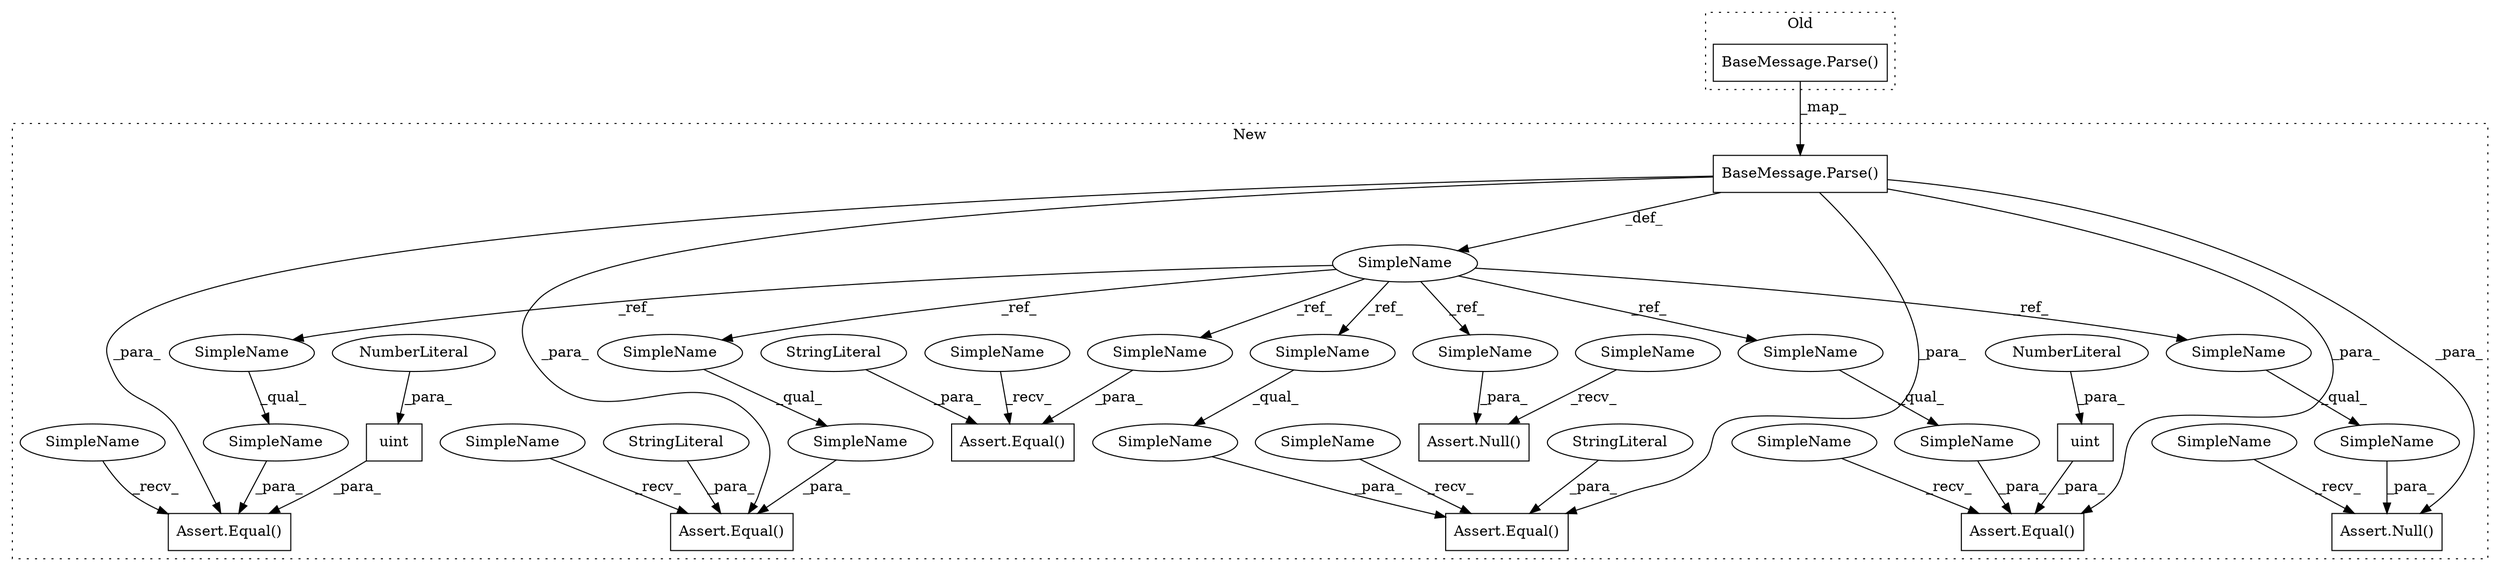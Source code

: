 digraph G {
subgraph cluster0 {
1 [label="BaseMessage.Parse()" a="32" s="8469,8498" l="6,1" shape="box"];
label = "Old";
style="dotted";
}
subgraph cluster1 {
2 [label="BaseMessage.Parse()" a="32" s="11061,11120" l="36,1" shape="box"];
3 [label="SimpleName" a="42" s="11029" l="17" shape="ellipse"];
4 [label="SimpleName" a="42" s="11546" l="34" shape="ellipse"];
5 [label="SimpleName" a="42" s="11492" l="27" shape="ellipse"];
6 [label="Assert.Equal()" a="32" s="11474,11519" l="6,1" shape="box"];
7 [label="SimpleName" a="42" s="11428" l="24" shape="ellipse"];
8 [label="Assert.Equal()" a="32" s="11408,11452" l="6,1" shape="box"];
9 [label="SimpleName" a="42" s="11281" l="29" shape="ellipse"];
10 [label="Assert.Equal()" a="32" s="11236,11310" l="6,1" shape="box"];
11 [label="SimpleName" a="42" s="11354" l="32" shape="ellipse"];
12 [label="Assert.Equal()" a="32" s="11332,11386" l="6,1" shape="box"];
13 [label="Assert.Null()" a="32" s="11155,11177" l="5,38" shape="box"];
14 [label="uint" a="11" s="11414" l="6" shape="box"];
15 [label="NumberLiteral" a="34" s="11420" l="6" shape="ellipse"];
16 [label="uint" a="11" s="11480" l="6" shape="box"];
17 [label="NumberLiteral" a="34" s="11486" l="4" shape="ellipse"];
18 [label="StringLiteral" a="45" s="11338" l="14" shape="ellipse"];
19 [label="StringLiteral" a="45" s="11242" l="37" shape="ellipse"];
20 [label="Assert.Null()" a="32" s="11541,11580" l="5,1" shape="box"];
21 [label="Assert.Equal()" a="32" s="11602,11630" l="6,30" shape="box"];
22 [label="StringLiteral" a="45" s="11608" l="3" shape="ellipse"];
23 [label="SimpleName" a="42" s="11595" l="6" shape="ellipse"];
24 [label="SimpleName" a="42" s="11534" l="6" shape="ellipse"];
25 [label="SimpleName" a="42" s="11148" l="6" shape="ellipse"];
26 [label="SimpleName" a="42" s="11401" l="6" shape="ellipse"];
27 [label="SimpleName" a="42" s="11229" l="6" shape="ellipse"];
28 [label="SimpleName" a="42" s="11325" l="6" shape="ellipse"];
29 [label="SimpleName" a="42" s="11467" l="6" shape="ellipse"];
30 [label="SimpleName" a="42" s="11160" l="17" shape="ellipse"];
31 [label="SimpleName" a="42" s="11281" l="17" shape="ellipse"];
32 [label="SimpleName" a="42" s="11354" l="17" shape="ellipse"];
33 [label="SimpleName" a="42" s="11428" l="17" shape="ellipse"];
34 [label="SimpleName" a="42" s="11492" l="17" shape="ellipse"];
35 [label="SimpleName" a="42" s="11613" l="17" shape="ellipse"];
36 [label="SimpleName" a="42" s="11546" l="17" shape="ellipse"];
label = "New";
style="dotted";
}
1 -> 2 [label="_map_"];
2 -> 3 [label="_def_"];
2 -> 20 [label="_para_"];
2 -> 6 [label="_para_"];
2 -> 10 [label="_para_"];
2 -> 12 [label="_para_"];
2 -> 8 [label="_para_"];
3 -> 30 [label="_ref_"];
3 -> 33 [label="_ref_"];
3 -> 34 [label="_ref_"];
3 -> 31 [label="_ref_"];
3 -> 32 [label="_ref_"];
3 -> 36 [label="_ref_"];
3 -> 35 [label="_ref_"];
4 -> 20 [label="_para_"];
5 -> 6 [label="_para_"];
7 -> 8 [label="_para_"];
9 -> 10 [label="_para_"];
11 -> 12 [label="_para_"];
14 -> 8 [label="_para_"];
15 -> 14 [label="_para_"];
16 -> 6 [label="_para_"];
17 -> 16 [label="_para_"];
18 -> 12 [label="_para_"];
19 -> 10 [label="_para_"];
22 -> 21 [label="_para_"];
23 -> 21 [label="_recv_"];
24 -> 20 [label="_recv_"];
25 -> 13 [label="_recv_"];
26 -> 8 [label="_recv_"];
27 -> 10 [label="_recv_"];
28 -> 12 [label="_recv_"];
29 -> 6 [label="_recv_"];
30 -> 13 [label="_para_"];
31 -> 9 [label="_qual_"];
32 -> 11 [label="_qual_"];
33 -> 7 [label="_qual_"];
34 -> 5 [label="_qual_"];
35 -> 21 [label="_para_"];
36 -> 4 [label="_qual_"];
}